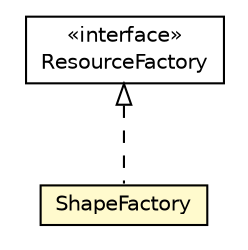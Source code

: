 #!/usr/local/bin/dot
#
# Class diagram 
# Generated by UMLGraph version R5_6-24-gf6e263 (http://www.umlgraph.org/)
#

digraph G {
	edge [fontname="Helvetica",fontsize=10,labelfontname="Helvetica",labelfontsize=10];
	node [fontname="Helvetica",fontsize=10,shape=plaintext];
	nodesep=0.25;
	ranksep=0.5;
	// org.universAAL.ontology.ShapeFactory
	c322355 [label=<<table title="org.universAAL.ontology.ShapeFactory" border="0" cellborder="1" cellspacing="0" cellpadding="2" port="p" bgcolor="lemonChiffon" href="./ShapeFactory.html">
		<tr><td><table border="0" cellspacing="0" cellpadding="1">
<tr><td align="center" balign="center"> ShapeFactory </td></tr>
		</table></td></tr>
		</table>>, URL="./ShapeFactory.html", fontname="Helvetica", fontcolor="black", fontsize=10.0];
	//org.universAAL.ontology.ShapeFactory implements org.universAAL.middleware.rdf.ResourceFactory
	c322897:p -> c322355:p [dir=back,arrowtail=empty,style=dashed];
	// org.universAAL.middleware.rdf.ResourceFactory
	c322897 [label=<<table title="org.universAAL.middleware.rdf.ResourceFactory" border="0" cellborder="1" cellspacing="0" cellpadding="2" port="p" href="http://java.sun.com/j2se/1.4.2/docs/api/org/universAAL/middleware/rdf/ResourceFactory.html">
		<tr><td><table border="0" cellspacing="0" cellpadding="1">
<tr><td align="center" balign="center"> &#171;interface&#187; </td></tr>
<tr><td align="center" balign="center"> ResourceFactory </td></tr>
		</table></td></tr>
		</table>>, URL="http://java.sun.com/j2se/1.4.2/docs/api/org/universAAL/middleware/rdf/ResourceFactory.html", fontname="Helvetica", fontcolor="black", fontsize=10.0];
}

